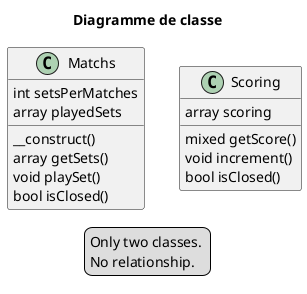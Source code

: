 @startuml Diagramme de classe
    
    title Diagramme de classe

    legend
        Only two classes. 
        No relationship. 
    endlegend

    class Matchs{
        int setsPerMatches
        array playedSets
        __construct()
        array getSets()
        void playSet()
        bool isClosed()
    }

    class Scoring{
        array scoring
        mixed getScore()
        void increment()
        bool isClosed()
    }

@enduml

